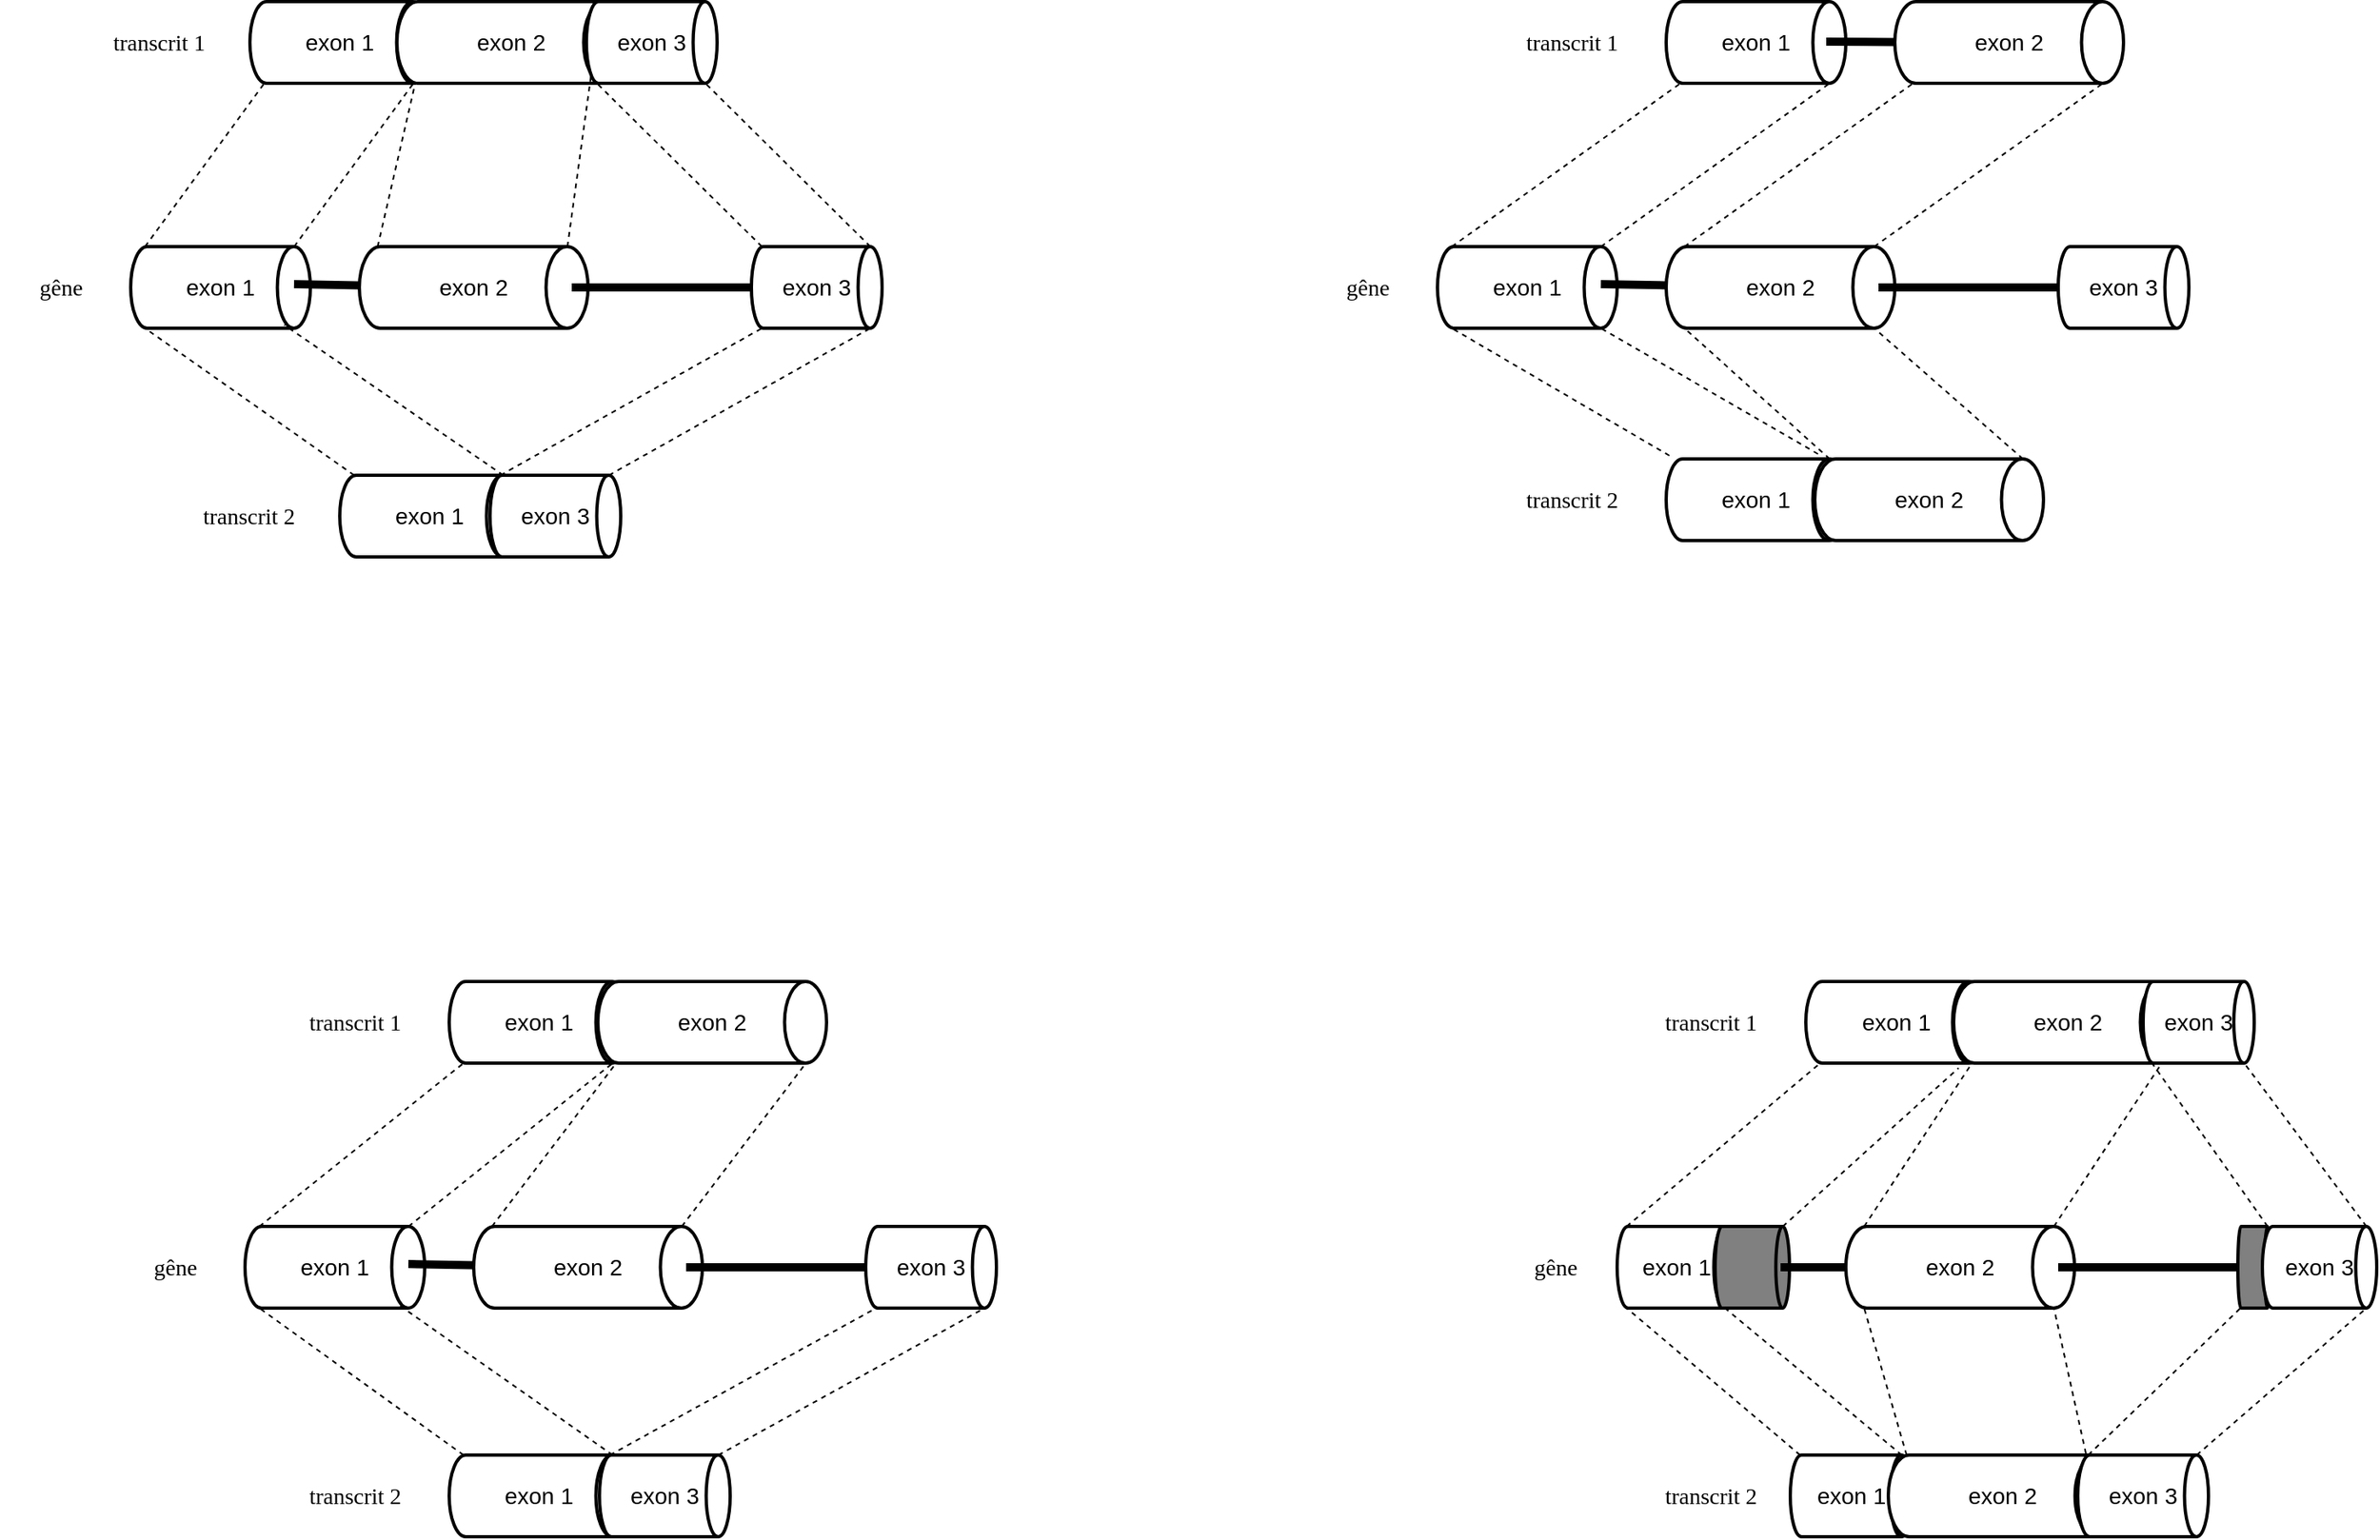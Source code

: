 <mxfile version="24.2.3" type="device">
  <diagram name="Chap1" id="8MCwnKJL2M6YkBLwLRT3">
    <mxGraphModel dx="1434" dy="852" grid="1" gridSize="10" guides="1" tooltips="1" connect="1" arrows="1" fold="1" page="1" pageScale="1" pageWidth="850" pageHeight="1100" background="none" math="0" shadow="0">
      <root>
        <mxCell id="0" />
        <mxCell id="1" parent="0" />
        <mxCell id="i99JaRZohKiQuhW2JAXG-102" value="" style="strokeWidth=2;html=1;shape=mxgraph.flowchart.direct_data;whiteSpace=wrap;labelBackgroundColor=none;fillColor=#808080;fontSize=14;" vertex="1" parent="1">
          <mxGeometry x="1560" y="860" width="20" height="50" as="geometry" />
        </mxCell>
        <mxCell id="i99JaRZohKiQuhW2JAXG-124" value="exon 1" style="strokeWidth=2;html=1;shape=mxgraph.flowchart.direct_data;whiteSpace=wrap;labelBackgroundColor=none;fontSize=14;" vertex="1" parent="1">
          <mxGeometry x="1295.5" y="710" width="110" height="50" as="geometry" />
        </mxCell>
        <mxCell id="i99JaRZohKiQuhW2JAXG-73" value="exon 3" style="strokeWidth=2;html=1;shape=mxgraph.flowchart.direct_data;whiteSpace=wrap;labelBackgroundColor=none;fontSize=14;" vertex="1" parent="1">
          <mxGeometry x="1575" y="860" width="70" height="50" as="geometry" />
        </mxCell>
        <mxCell id="i99JaRZohKiQuhW2JAXG-83" value="exon 2" style="strokeWidth=2;html=1;shape=mxgraph.flowchart.direct_data;whiteSpace=wrap;labelBackgroundColor=none;fontSize=14;" vertex="1" parent="1">
          <mxGeometry x="1386" y="710" width="140" height="50" as="geometry" />
        </mxCell>
        <mxCell id="i99JaRZohKiQuhW2JAXG-91" value="exon 3" style="strokeWidth=2;html=1;shape=mxgraph.flowchart.direct_data;whiteSpace=wrap;labelBackgroundColor=none;fontSize=14;align=center;" vertex="1" parent="1">
          <mxGeometry x="1502" y="710" width="68" height="50" as="geometry" />
        </mxCell>
        <mxCell id="i99JaRZohKiQuhW2JAXG-2" value="exon 1" style="strokeWidth=2;html=1;shape=mxgraph.flowchart.direct_data;whiteSpace=wrap;labelBackgroundColor=none;fontSize=14;" vertex="1" parent="1">
          <mxGeometry x="270" y="260" width="110" height="50" as="geometry" />
        </mxCell>
        <mxCell id="i99JaRZohKiQuhW2JAXG-3" value="exon 2" style="strokeWidth=2;html=1;shape=mxgraph.flowchart.direct_data;whiteSpace=wrap;labelBackgroundColor=none;fontSize=14;" vertex="1" parent="1">
          <mxGeometry x="410" y="260" width="140" height="50" as="geometry" />
        </mxCell>
        <mxCell id="i99JaRZohKiQuhW2JAXG-4" value="exon 3" style="strokeWidth=2;html=1;shape=mxgraph.flowchart.direct_data;whiteSpace=wrap;labelBackgroundColor=none;fontSize=14;" vertex="1" parent="1">
          <mxGeometry x="650" y="260" width="80" height="50" as="geometry" />
        </mxCell>
        <mxCell id="i99JaRZohKiQuhW2JAXG-5" value="" style="endArrow=none;html=1;rounded=0;strokeWidth=5;labelBackgroundColor=none;fontColor=default;fontSize=14;" edge="1" parent="1" target="i99JaRZohKiQuhW2JAXG-3">
          <mxGeometry width="50" height="50" relative="1" as="geometry">
            <mxPoint x="370" y="283" as="sourcePoint" />
            <mxPoint x="410" y="285.105" as="targetPoint" />
          </mxGeometry>
        </mxCell>
        <mxCell id="i99JaRZohKiQuhW2JAXG-6" value="" style="endArrow=none;html=1;rounded=0;strokeWidth=5;entryX=0;entryY=0.5;entryDx=0;entryDy=0;entryPerimeter=0;labelBackgroundColor=none;fontColor=default;fontSize=14;" edge="1" parent="1" target="i99JaRZohKiQuhW2JAXG-4">
          <mxGeometry width="50" height="50" relative="1" as="geometry">
            <mxPoint x="540" y="285" as="sourcePoint" />
            <mxPoint x="550" y="285.5" as="targetPoint" />
          </mxGeometry>
        </mxCell>
        <mxCell id="i99JaRZohKiQuhW2JAXG-14" value="exon 1" style="strokeWidth=2;html=1;shape=mxgraph.flowchart.direct_data;whiteSpace=wrap;labelBackgroundColor=none;fontSize=14;" vertex="1" parent="1">
          <mxGeometry x="398" y="400" width="110" height="50" as="geometry" />
        </mxCell>
        <mxCell id="i99JaRZohKiQuhW2JAXG-16" value="exon 3" style="strokeWidth=2;html=1;shape=mxgraph.flowchart.direct_data;whiteSpace=wrap;labelBackgroundColor=none;fontSize=14;" vertex="1" parent="1">
          <mxGeometry x="490" y="400" width="80" height="50" as="geometry" />
        </mxCell>
        <mxCell id="i99JaRZohKiQuhW2JAXG-21" value="" style="endArrow=none;html=1;rounded=0;entryX=0.08;entryY=1;entryDx=0;entryDy=0;entryPerimeter=0;exitX=0.08;exitY=0;exitDx=0;exitDy=0;exitPerimeter=0;curved=0;labelBackgroundColor=none;fontColor=default;dashed=1;fontSize=14;" edge="1" parent="1" source="i99JaRZohKiQuhW2JAXG-14" target="i99JaRZohKiQuhW2JAXG-2">
          <mxGeometry width="50" height="50" relative="1" as="geometry">
            <mxPoint x="420" y="400" as="sourcePoint" />
            <mxPoint x="470" y="350" as="targetPoint" />
          </mxGeometry>
        </mxCell>
        <mxCell id="i99JaRZohKiQuhW2JAXG-22" value="" style="endArrow=none;html=1;rounded=0;entryX=0.855;entryY=0.96;entryDx=0;entryDy=0;entryPerimeter=0;exitX=0.91;exitY=0;exitDx=0;exitDy=0;exitPerimeter=0;labelBackgroundColor=none;fontColor=default;dashed=1;fontSize=14;" edge="1" parent="1" source="i99JaRZohKiQuhW2JAXG-14" target="i99JaRZohKiQuhW2JAXG-2">
          <mxGeometry width="50" height="50" relative="1" as="geometry">
            <mxPoint x="420" y="400" as="sourcePoint" />
            <mxPoint x="470" y="350" as="targetPoint" />
          </mxGeometry>
        </mxCell>
        <mxCell id="i99JaRZohKiQuhW2JAXG-23" value="" style="endArrow=none;html=1;rounded=0;entryX=0.08;entryY=1;entryDx=0;entryDy=0;entryPerimeter=0;exitX=0.08;exitY=0;exitDx=0;exitDy=0;exitPerimeter=0;labelBackgroundColor=none;fontColor=default;dashed=1;fontSize=14;" edge="1" parent="1" source="i99JaRZohKiQuhW2JAXG-16" target="i99JaRZohKiQuhW2JAXG-4">
          <mxGeometry width="50" height="50" relative="1" as="geometry">
            <mxPoint x="429" y="380" as="sourcePoint" />
            <mxPoint x="289" y="320" as="targetPoint" />
          </mxGeometry>
        </mxCell>
        <mxCell id="i99JaRZohKiQuhW2JAXG-24" value="" style="endArrow=none;html=1;rounded=0;entryX=0.91;entryY=1;entryDx=0;entryDy=0;entryPerimeter=0;exitX=0.91;exitY=0;exitDx=0;exitDy=0;exitPerimeter=0;labelBackgroundColor=none;fontColor=default;dashed=1;fontSize=14;" edge="1" parent="1" source="i99JaRZohKiQuhW2JAXG-16" target="i99JaRZohKiQuhW2JAXG-4">
          <mxGeometry width="50" height="50" relative="1" as="geometry">
            <mxPoint x="439" y="390" as="sourcePoint" />
            <mxPoint x="299" y="330" as="targetPoint" />
          </mxGeometry>
        </mxCell>
        <mxCell id="i99JaRZohKiQuhW2JAXG-25" value="exon 1" style="strokeWidth=2;html=1;shape=mxgraph.flowchart.direct_data;whiteSpace=wrap;labelBackgroundColor=none;fontSize=14;" vertex="1" parent="1">
          <mxGeometry x="340" y="860" width="110" height="50" as="geometry" />
        </mxCell>
        <mxCell id="i99JaRZohKiQuhW2JAXG-26" value="exon 2" style="strokeWidth=2;html=1;shape=mxgraph.flowchart.direct_data;whiteSpace=wrap;labelBackgroundColor=none;fontSize=14;" vertex="1" parent="1">
          <mxGeometry x="480" y="860" width="140" height="50" as="geometry" />
        </mxCell>
        <mxCell id="i99JaRZohKiQuhW2JAXG-27" value="exon 3" style="strokeWidth=2;html=1;shape=mxgraph.flowchart.direct_data;whiteSpace=wrap;labelBackgroundColor=none;fontSize=14;" vertex="1" parent="1">
          <mxGeometry x="720" y="860" width="80" height="50" as="geometry" />
        </mxCell>
        <mxCell id="i99JaRZohKiQuhW2JAXG-28" value="" style="endArrow=none;html=1;rounded=0;strokeWidth=5;labelBackgroundColor=none;fontColor=default;fontSize=14;" edge="1" parent="1" target="i99JaRZohKiQuhW2JAXG-26">
          <mxGeometry width="50" height="50" relative="1" as="geometry">
            <mxPoint x="440" y="883" as="sourcePoint" />
            <mxPoint x="480" y="885.105" as="targetPoint" />
          </mxGeometry>
        </mxCell>
        <mxCell id="i99JaRZohKiQuhW2JAXG-29" value="" style="endArrow=none;html=1;rounded=0;strokeWidth=5;entryX=0;entryY=0.5;entryDx=0;entryDy=0;entryPerimeter=0;labelBackgroundColor=none;fontColor=default;fontSize=14;" edge="1" parent="1" target="i99JaRZohKiQuhW2JAXG-27">
          <mxGeometry width="50" height="50" relative="1" as="geometry">
            <mxPoint x="610" y="885" as="sourcePoint" />
            <mxPoint x="620" y="885.5" as="targetPoint" />
          </mxGeometry>
        </mxCell>
        <mxCell id="i99JaRZohKiQuhW2JAXG-30" value="exon 1" style="strokeWidth=2;html=1;shape=mxgraph.flowchart.direct_data;whiteSpace=wrap;labelBackgroundColor=none;fontSize=14;" vertex="1" parent="1">
          <mxGeometry x="465" y="1000" width="110" height="50" as="geometry" />
        </mxCell>
        <mxCell id="i99JaRZohKiQuhW2JAXG-31" value="exon 3" style="strokeWidth=2;html=1;shape=mxgraph.flowchart.direct_data;whiteSpace=wrap;labelBackgroundColor=none;fontSize=14;" vertex="1" parent="1">
          <mxGeometry x="557" y="1000" width="80" height="50" as="geometry" />
        </mxCell>
        <mxCell id="i99JaRZohKiQuhW2JAXG-32" value="" style="endArrow=none;html=1;rounded=0;entryX=0.08;entryY=1;entryDx=0;entryDy=0;entryPerimeter=0;exitX=0.08;exitY=0;exitDx=0;exitDy=0;exitPerimeter=0;curved=0;labelBackgroundColor=none;fontColor=default;dashed=1;strokeWidth=1;fontSize=14;" edge="1" parent="1" source="i99JaRZohKiQuhW2JAXG-30" target="i99JaRZohKiQuhW2JAXG-25">
          <mxGeometry width="50" height="50" relative="1" as="geometry">
            <mxPoint x="490" y="1000" as="sourcePoint" />
            <mxPoint x="540" y="950" as="targetPoint" />
          </mxGeometry>
        </mxCell>
        <mxCell id="i99JaRZohKiQuhW2JAXG-33" value="" style="endArrow=none;html=1;rounded=0;entryX=0.855;entryY=0.96;entryDx=0;entryDy=0;entryPerimeter=0;exitX=0.91;exitY=0;exitDx=0;exitDy=0;exitPerimeter=0;labelBackgroundColor=none;fontColor=default;dashed=1;strokeWidth=1;fontSize=14;" edge="1" parent="1" source="i99JaRZohKiQuhW2JAXG-30" target="i99JaRZohKiQuhW2JAXG-25">
          <mxGeometry width="50" height="50" relative="1" as="geometry">
            <mxPoint x="490" y="1000" as="sourcePoint" />
            <mxPoint x="540" y="950" as="targetPoint" />
          </mxGeometry>
        </mxCell>
        <mxCell id="i99JaRZohKiQuhW2JAXG-34" value="" style="endArrow=none;html=1;rounded=0;entryX=0.08;entryY=1;entryDx=0;entryDy=0;entryPerimeter=0;exitX=0.08;exitY=0;exitDx=0;exitDy=0;exitPerimeter=0;labelBackgroundColor=none;fontColor=default;dashed=1;strokeWidth=1;fontSize=14;" edge="1" parent="1" source="i99JaRZohKiQuhW2JAXG-31" target="i99JaRZohKiQuhW2JAXG-27">
          <mxGeometry width="50" height="50" relative="1" as="geometry">
            <mxPoint x="499" y="980" as="sourcePoint" />
            <mxPoint x="359" y="920" as="targetPoint" />
          </mxGeometry>
        </mxCell>
        <mxCell id="i99JaRZohKiQuhW2JAXG-35" value="" style="endArrow=none;html=1;rounded=0;entryX=0.91;entryY=1;entryDx=0;entryDy=0;entryPerimeter=0;exitX=0.91;exitY=0;exitDx=0;exitDy=0;exitPerimeter=0;labelBackgroundColor=none;fontColor=default;dashed=1;strokeWidth=1;fontSize=14;" edge="1" parent="1" source="i99JaRZohKiQuhW2JAXG-31" target="i99JaRZohKiQuhW2JAXG-27">
          <mxGeometry width="50" height="50" relative="1" as="geometry">
            <mxPoint x="509" y="990" as="sourcePoint" />
            <mxPoint x="369" y="930" as="targetPoint" />
          </mxGeometry>
        </mxCell>
        <mxCell id="i99JaRZohKiQuhW2JAXG-36" value="exon 1" style="strokeWidth=2;html=1;shape=mxgraph.flowchart.direct_data;whiteSpace=wrap;labelBackgroundColor=none;fontSize=14;" vertex="1" parent="1">
          <mxGeometry x="465" y="710" width="110" height="50" as="geometry" />
        </mxCell>
        <mxCell id="i99JaRZohKiQuhW2JAXG-37" value="exon 2" style="strokeWidth=2;html=1;shape=mxgraph.flowchart.direct_data;whiteSpace=wrap;labelBackgroundColor=none;fontSize=14;" vertex="1" parent="1">
          <mxGeometry x="556" y="710" width="140" height="50" as="geometry" />
        </mxCell>
        <mxCell id="i99JaRZohKiQuhW2JAXG-38" value="" style="endArrow=none;html=1;rounded=0;entryX=0.08;entryY=1;entryDx=0;entryDy=0;entryPerimeter=0;exitX=0.08;exitY=0;exitDx=0;exitDy=0;exitPerimeter=0;labelBackgroundColor=none;fontColor=default;strokeWidth=1;dashed=1;fontSize=14;" edge="1" parent="1" source="i99JaRZohKiQuhW2JAXG-25" target="i99JaRZohKiQuhW2JAXG-36">
          <mxGeometry width="50" height="50" relative="1" as="geometry">
            <mxPoint x="575" y="1010" as="sourcePoint" />
            <mxPoint x="444" y="918" as="targetPoint" />
          </mxGeometry>
        </mxCell>
        <mxCell id="i99JaRZohKiQuhW2JAXG-39" value="" style="endArrow=none;html=1;rounded=0;entryX=0.91;entryY=1;entryDx=0;entryDy=0;entryPerimeter=0;exitX=0.91;exitY=0;exitDx=0;exitDy=0;exitPerimeter=0;labelBackgroundColor=none;fontColor=default;strokeWidth=1;dashed=1;fontSize=14;" edge="1" parent="1" source="i99JaRZohKiQuhW2JAXG-25" target="i99JaRZohKiQuhW2JAXG-36">
          <mxGeometry width="50" height="50" relative="1" as="geometry">
            <mxPoint x="585" y="1020" as="sourcePoint" />
            <mxPoint x="454" y="928" as="targetPoint" />
          </mxGeometry>
        </mxCell>
        <mxCell id="i99JaRZohKiQuhW2JAXG-40" value="" style="endArrow=none;html=1;rounded=0;entryX=0.08;entryY=1;entryDx=0;entryDy=0;entryPerimeter=0;exitX=0.08;exitY=0;exitDx=0;exitDy=0;exitPerimeter=0;labelBackgroundColor=none;fontColor=default;dashed=1;strokeWidth=1;fontSize=14;" edge="1" parent="1" source="i99JaRZohKiQuhW2JAXG-26" target="i99JaRZohKiQuhW2JAXG-37">
          <mxGeometry width="50" height="50" relative="1" as="geometry">
            <mxPoint x="595" y="1030" as="sourcePoint" />
            <mxPoint x="464" y="938" as="targetPoint" />
          </mxGeometry>
        </mxCell>
        <mxCell id="i99JaRZohKiQuhW2JAXG-41" value="" style="endArrow=none;html=1;rounded=0;entryX=0.91;entryY=1;entryDx=0;entryDy=0;entryPerimeter=0;exitX=0.91;exitY=0;exitDx=0;exitDy=0;exitPerimeter=0;labelBackgroundColor=none;fontColor=default;dashed=1;strokeWidth=1;fontSize=14;" edge="1" parent="1" source="i99JaRZohKiQuhW2JAXG-26" target="i99JaRZohKiQuhW2JAXG-37">
          <mxGeometry width="50" height="50" relative="1" as="geometry">
            <mxPoint x="605" y="1040" as="sourcePoint" />
            <mxPoint x="474" y="948" as="targetPoint" />
          </mxGeometry>
        </mxCell>
        <mxCell id="i99JaRZohKiQuhW2JAXG-42" value="&lt;font style=&quot;font-size: 14px;&quot; face=&quot;Verdana&quot;&gt;transcrit 1&lt;/font&gt;" style="text;html=1;align=center;verticalAlign=middle;whiteSpace=wrap;rounded=0;fontSize=14;" vertex="1" parent="1">
          <mxGeometry x="370" y="720" width="75" height="30" as="geometry" />
        </mxCell>
        <mxCell id="i99JaRZohKiQuhW2JAXG-43" value="&lt;font style=&quot;font-size: 14px;&quot; face=&quot;Verdana&quot;&gt;transcrit 2&lt;/font&gt;" style="text;html=1;align=center;verticalAlign=middle;whiteSpace=wrap;rounded=0;fontSize=14;" vertex="1" parent="1">
          <mxGeometry x="370" y="1010" width="75" height="30" as="geometry" />
        </mxCell>
        <mxCell id="i99JaRZohKiQuhW2JAXG-44" value="&lt;font style=&quot;font-size: 14px;&quot; face=&quot;Verdana&quot;&gt;gêne&lt;/font&gt;" style="text;html=1;align=center;verticalAlign=middle;whiteSpace=wrap;rounded=0;fontSize=14;" vertex="1" parent="1">
          <mxGeometry x="260" y="870" width="75" height="30" as="geometry" />
        </mxCell>
        <mxCell id="i99JaRZohKiQuhW2JAXG-45" value="&lt;font style=&quot;font-size: 14px;&quot; face=&quot;Verdana&quot;&gt;gêne&lt;/font&gt;" style="text;html=1;align=center;verticalAlign=middle;whiteSpace=wrap;rounded=0;fontSize=14;" vertex="1" parent="1">
          <mxGeometry x="190" y="270" width="75" height="30" as="geometry" />
        </mxCell>
        <mxCell id="i99JaRZohKiQuhW2JAXG-46" value="&lt;font style=&quot;font-size: 14px;&quot; face=&quot;Verdana&quot;&gt;transcrit 1&lt;/font&gt;" style="text;html=1;align=center;verticalAlign=middle;whiteSpace=wrap;rounded=0;fontSize=14;" vertex="1" parent="1">
          <mxGeometry x="250" y="120" width="75" height="30" as="geometry" />
        </mxCell>
        <mxCell id="i99JaRZohKiQuhW2JAXG-47" value="exon 1" style="strokeWidth=2;html=1;shape=mxgraph.flowchart.direct_data;whiteSpace=wrap;labelBackgroundColor=none;fontSize=14;" vertex="1" parent="1">
          <mxGeometry x="1070" y="260" width="110" height="50" as="geometry" />
        </mxCell>
        <mxCell id="i99JaRZohKiQuhW2JAXG-48" value="exon 2" style="strokeWidth=2;html=1;shape=mxgraph.flowchart.direct_data;whiteSpace=wrap;labelBackgroundColor=none;fontSize=14;" vertex="1" parent="1">
          <mxGeometry x="1210" y="260" width="140" height="50" as="geometry" />
        </mxCell>
        <mxCell id="i99JaRZohKiQuhW2JAXG-49" value="exon 3" style="strokeWidth=2;html=1;shape=mxgraph.flowchart.direct_data;whiteSpace=wrap;labelBackgroundColor=none;fontSize=14;" vertex="1" parent="1">
          <mxGeometry x="1450" y="260" width="80" height="50" as="geometry" />
        </mxCell>
        <mxCell id="i99JaRZohKiQuhW2JAXG-50" value="" style="endArrow=none;html=1;rounded=0;strokeWidth=5;labelBackgroundColor=none;fontColor=default;fontSize=14;" edge="1" parent="1" target="i99JaRZohKiQuhW2JAXG-48">
          <mxGeometry width="50" height="50" relative="1" as="geometry">
            <mxPoint x="1170" y="283" as="sourcePoint" />
            <mxPoint x="1210" y="285.105" as="targetPoint" />
          </mxGeometry>
        </mxCell>
        <mxCell id="i99JaRZohKiQuhW2JAXG-51" value="" style="endArrow=none;html=1;rounded=0;strokeWidth=5;entryX=0;entryY=0.5;entryDx=0;entryDy=0;entryPerimeter=0;labelBackgroundColor=none;fontColor=default;fontSize=14;" edge="1" parent="1" target="i99JaRZohKiQuhW2JAXG-49">
          <mxGeometry width="50" height="50" relative="1" as="geometry">
            <mxPoint x="1340" y="285" as="sourcePoint" />
            <mxPoint x="1350" y="285.5" as="targetPoint" />
          </mxGeometry>
        </mxCell>
        <mxCell id="i99JaRZohKiQuhW2JAXG-58" value="exon 1" style="strokeWidth=2;html=1;shape=mxgraph.flowchart.direct_data;whiteSpace=wrap;labelBackgroundColor=none;fontSize=14;" vertex="1" parent="1">
          <mxGeometry x="1210" y="110" width="110" height="50" as="geometry" />
        </mxCell>
        <mxCell id="i99JaRZohKiQuhW2JAXG-59" value="exon 2" style="strokeWidth=2;html=1;shape=mxgraph.flowchart.direct_data;whiteSpace=wrap;labelBackgroundColor=none;fontSize=14;" vertex="1" parent="1">
          <mxGeometry x="1350" y="110" width="140" height="50" as="geometry" />
        </mxCell>
        <mxCell id="i99JaRZohKiQuhW2JAXG-60" value="" style="endArrow=none;html=1;rounded=0;entryX=0.08;entryY=1;entryDx=0;entryDy=0;entryPerimeter=0;exitX=0.08;exitY=0;exitDx=0;exitDy=0;exitPerimeter=0;labelBackgroundColor=none;fontColor=default;strokeWidth=1;dashed=1;fontSize=14;" edge="1" parent="1" source="i99JaRZohKiQuhW2JAXG-47" target="i99JaRZohKiQuhW2JAXG-58">
          <mxGeometry width="50" height="50" relative="1" as="geometry">
            <mxPoint x="1305" y="400" as="sourcePoint" />
            <mxPoint x="1174" y="308" as="targetPoint" />
          </mxGeometry>
        </mxCell>
        <mxCell id="i99JaRZohKiQuhW2JAXG-61" value="" style="endArrow=none;html=1;rounded=0;entryX=0.91;entryY=1;entryDx=0;entryDy=0;entryPerimeter=0;exitX=0.91;exitY=0;exitDx=0;exitDy=0;exitPerimeter=0;labelBackgroundColor=none;fontColor=default;strokeWidth=1;dashed=1;fontSize=14;" edge="1" parent="1" source="i99JaRZohKiQuhW2JAXG-47" target="i99JaRZohKiQuhW2JAXG-58">
          <mxGeometry width="50" height="50" relative="1" as="geometry">
            <mxPoint x="1315" y="410" as="sourcePoint" />
            <mxPoint x="1184" y="318" as="targetPoint" />
          </mxGeometry>
        </mxCell>
        <mxCell id="i99JaRZohKiQuhW2JAXG-62" value="" style="endArrow=none;html=1;rounded=0;entryX=0.08;entryY=1;entryDx=0;entryDy=0;entryPerimeter=0;exitX=0.08;exitY=0;exitDx=0;exitDy=0;exitPerimeter=0;labelBackgroundColor=none;fontColor=default;dashed=1;strokeWidth=1;fontSize=14;" edge="1" parent="1" source="i99JaRZohKiQuhW2JAXG-48" target="i99JaRZohKiQuhW2JAXG-59">
          <mxGeometry width="50" height="50" relative="1" as="geometry">
            <mxPoint x="1325" y="420" as="sourcePoint" />
            <mxPoint x="1194" y="328" as="targetPoint" />
          </mxGeometry>
        </mxCell>
        <mxCell id="i99JaRZohKiQuhW2JAXG-63" value="" style="endArrow=none;html=1;rounded=0;entryX=0.91;entryY=1;entryDx=0;entryDy=0;entryPerimeter=0;exitX=0.91;exitY=0;exitDx=0;exitDy=0;exitPerimeter=0;labelBackgroundColor=none;fontColor=default;dashed=1;strokeWidth=1;fontSize=14;" edge="1" parent="1" source="i99JaRZohKiQuhW2JAXG-48" target="i99JaRZohKiQuhW2JAXG-59">
          <mxGeometry width="50" height="50" relative="1" as="geometry">
            <mxPoint x="1335" y="430" as="sourcePoint" />
            <mxPoint x="1204" y="338" as="targetPoint" />
          </mxGeometry>
        </mxCell>
        <mxCell id="i99JaRZohKiQuhW2JAXG-64" value="&lt;font style=&quot;font-size: 14px;&quot; face=&quot;Verdana&quot;&gt;transcrit 1&lt;/font&gt;" style="text;html=1;align=center;verticalAlign=middle;whiteSpace=wrap;rounded=0;fontSize=14;" vertex="1" parent="1">
          <mxGeometry x="1115" y="120" width="75" height="30" as="geometry" />
        </mxCell>
        <mxCell id="i99JaRZohKiQuhW2JAXG-66" value="&lt;font style=&quot;font-size: 14px;&quot; face=&quot;Verdana&quot;&gt;gêne&lt;/font&gt;" style="text;html=1;align=center;verticalAlign=middle;whiteSpace=wrap;rounded=0;fontSize=14;" vertex="1" parent="1">
          <mxGeometry x="990" y="270" width="75" height="30" as="geometry" />
        </mxCell>
        <mxCell id="i99JaRZohKiQuhW2JAXG-67" value="" style="endArrow=none;html=1;rounded=0;strokeWidth=5;labelBackgroundColor=none;fontColor=default;fontSize=14;" edge="1" parent="1" target="i99JaRZohKiQuhW2JAXG-59">
          <mxGeometry width="50" height="50" relative="1" as="geometry">
            <mxPoint x="1308" y="134.5" as="sourcePoint" />
            <mxPoint x="1348" y="135.5" as="targetPoint" />
          </mxGeometry>
        </mxCell>
        <mxCell id="i99JaRZohKiQuhW2JAXG-72" value="exon 2" style="strokeWidth=2;html=1;shape=mxgraph.flowchart.direct_data;whiteSpace=wrap;labelBackgroundColor=none;fontSize=14;" vertex="1" parent="1">
          <mxGeometry x="1320" y="860" width="140" height="50" as="geometry" />
        </mxCell>
        <mxCell id="i99JaRZohKiQuhW2JAXG-76" value="exon 1" style="strokeWidth=2;html=1;shape=mxgraph.flowchart.direct_data;whiteSpace=wrap;labelBackgroundColor=none;fontSize=14;" vertex="1" parent="1">
          <mxGeometry x="1286" y="1000" width="75" height="50" as="geometry" />
        </mxCell>
        <mxCell id="i99JaRZohKiQuhW2JAXG-78" value="" style="endArrow=none;html=1;rounded=0;entryX=0.08;entryY=1;entryDx=0;entryDy=0;entryPerimeter=0;exitX=0.08;exitY=0;exitDx=0;exitDy=0;exitPerimeter=0;curved=0;labelBackgroundColor=none;fontColor=default;dashed=1;strokeWidth=1;fontSize=14;" edge="1" parent="1" source="i99JaRZohKiQuhW2JAXG-76" target="i99JaRZohKiQuhW2JAXG-71">
          <mxGeometry width="50" height="50" relative="1" as="geometry">
            <mxPoint x="1330" y="960" as="sourcePoint" />
            <mxPoint x="1380" y="910" as="targetPoint" />
          </mxGeometry>
        </mxCell>
        <mxCell id="i99JaRZohKiQuhW2JAXG-79" value="" style="endArrow=none;html=1;rounded=0;entryX=0.91;entryY=1;entryDx=0;entryDy=0;entryPerimeter=0;labelBackgroundColor=none;fontColor=default;dashed=1;strokeWidth=1;exitX=0.91;exitY=0;exitDx=0;exitDy=0;exitPerimeter=0;fontSize=14;" edge="1" parent="1" source="i99JaRZohKiQuhW2JAXG-76" target="i99JaRZohKiQuhW2JAXG-71">
          <mxGeometry width="50" height="50" relative="1" as="geometry">
            <mxPoint x="1320" y="950" as="sourcePoint" />
            <mxPoint x="1380" y="910" as="targetPoint" />
          </mxGeometry>
        </mxCell>
        <mxCell id="i99JaRZohKiQuhW2JAXG-80" value="" style="endArrow=none;html=1;rounded=0;entryX=0.08;entryY=1;entryDx=0;entryDy=0;entryPerimeter=0;exitX=0.08;exitY=0;exitDx=0;exitDy=0;exitPerimeter=0;labelBackgroundColor=none;fontColor=default;dashed=1;strokeWidth=1;fontSize=14;" edge="1" parent="1" source="i99JaRZohKiQuhW2JAXG-77" target="i99JaRZohKiQuhW2JAXG-102">
          <mxGeometry width="50" height="50" relative="1" as="geometry">
            <mxPoint x="1339" y="940" as="sourcePoint" />
            <mxPoint x="1199" y="880" as="targetPoint" />
          </mxGeometry>
        </mxCell>
        <mxCell id="i99JaRZohKiQuhW2JAXG-81" value="" style="endArrow=none;html=1;rounded=0;entryX=0.91;entryY=1;entryDx=0;entryDy=0;entryPerimeter=0;exitX=0.91;exitY=0;exitDx=0;exitDy=0;exitPerimeter=0;labelBackgroundColor=none;fontColor=default;dashed=1;strokeWidth=1;fontSize=14;" edge="1" parent="1" source="i99JaRZohKiQuhW2JAXG-77" target="i99JaRZohKiQuhW2JAXG-73">
          <mxGeometry width="50" height="50" relative="1" as="geometry">
            <mxPoint x="1349" y="950" as="sourcePoint" />
            <mxPoint x="1209" y="890" as="targetPoint" />
          </mxGeometry>
        </mxCell>
        <mxCell id="i99JaRZohKiQuhW2JAXG-86" value="" style="endArrow=none;html=1;rounded=0;entryX=0.08;entryY=1;entryDx=0;entryDy=0;entryPerimeter=0;exitX=0.08;exitY=0;exitDx=0;exitDy=0;exitPerimeter=0;labelBackgroundColor=none;fontColor=default;dashed=1;strokeWidth=1;fontSize=14;" edge="1" parent="1" source="i99JaRZohKiQuhW2JAXG-72" target="i99JaRZohKiQuhW2JAXG-83">
          <mxGeometry width="50" height="50" relative="1" as="geometry">
            <mxPoint x="1435" y="990" as="sourcePoint" />
            <mxPoint x="1304" y="898" as="targetPoint" />
          </mxGeometry>
        </mxCell>
        <mxCell id="i99JaRZohKiQuhW2JAXG-88" value="&lt;font style=&quot;font-size: 14px;&quot; face=&quot;Verdana&quot;&gt;transcrit 1&lt;/font&gt;" style="text;html=1;align=center;verticalAlign=middle;whiteSpace=wrap;rounded=0;fontSize=14;" vertex="1" parent="1">
          <mxGeometry x="1200" y="720" width="75" height="30" as="geometry" />
        </mxCell>
        <mxCell id="i99JaRZohKiQuhW2JAXG-89" value="&lt;font style=&quot;font-size: 14px;&quot; face=&quot;Verdana&quot;&gt;transcrit 2&lt;/font&gt;" style="text;html=1;align=center;verticalAlign=middle;whiteSpace=wrap;rounded=0;fontSize=14;" vertex="1" parent="1">
          <mxGeometry x="1200" y="1010" width="75" height="30" as="geometry" />
        </mxCell>
        <mxCell id="i99JaRZohKiQuhW2JAXG-90" value="&lt;font style=&quot;font-size: 14px;&quot; face=&quot;Verdana&quot;&gt;gêne&lt;/font&gt;" style="text;html=1;align=center;verticalAlign=middle;whiteSpace=wrap;rounded=0;fontSize=14;" vertex="1" parent="1">
          <mxGeometry x="1105" y="870" width="75" height="30" as="geometry" />
        </mxCell>
        <mxCell id="i99JaRZohKiQuhW2JAXG-93" value="" style="endArrow=none;html=1;rounded=0;labelBackgroundColor=none;fontColor=default;dashed=1;strokeWidth=1;entryX=0.91;entryY=1;entryDx=0;entryDy=0;entryPerimeter=0;exitX=0.91;exitY=0;exitDx=0;exitDy=0;exitPerimeter=0;fontSize=14;" edge="1" parent="1" source="i99JaRZohKiQuhW2JAXG-72" target="i99JaRZohKiQuhW2JAXG-83">
          <mxGeometry width="50" height="50" relative="1" as="geometry">
            <mxPoint x="1478" y="840" as="sourcePoint" />
            <mxPoint x="1528.5" y="710" as="targetPoint" />
          </mxGeometry>
        </mxCell>
        <mxCell id="i99JaRZohKiQuhW2JAXG-95" value="" style="endArrow=none;html=1;rounded=0;entryX=0.08;entryY=1;entryDx=0;entryDy=0;entryPerimeter=0;exitX=0.91;exitY=0;exitDx=0;exitDy=0;exitPerimeter=0;labelBackgroundColor=none;fontColor=default;dashed=1;strokeWidth=1;fontSize=14;" edge="1" parent="1" source="i99JaRZohKiQuhW2JAXG-102" target="i99JaRZohKiQuhW2JAXG-91">
          <mxGeometry width="50" height="50" relative="1" as="geometry">
            <mxPoint x="1416" y="970" as="sourcePoint" />
            <mxPoint x="1576" y="880" as="targetPoint" />
          </mxGeometry>
        </mxCell>
        <mxCell id="i99JaRZohKiQuhW2JAXG-96" value="" style="endArrow=none;html=1;rounded=0;entryX=0.91;entryY=1;entryDx=0;entryDy=0;entryPerimeter=0;labelBackgroundColor=none;fontColor=default;dashed=1;strokeWidth=1;exitX=0.91;exitY=0;exitDx=0;exitDy=0;exitPerimeter=0;fontSize=14;" edge="1" parent="1" source="i99JaRZohKiQuhW2JAXG-73" target="i99JaRZohKiQuhW2JAXG-91">
          <mxGeometry width="50" height="50" relative="1" as="geometry">
            <mxPoint x="1630" y="860" as="sourcePoint" />
            <mxPoint x="1586" y="890" as="targetPoint" />
          </mxGeometry>
        </mxCell>
        <mxCell id="i99JaRZohKiQuhW2JAXG-97" value="exon 2" style="strokeWidth=2;html=1;shape=mxgraph.flowchart.direct_data;whiteSpace=wrap;labelBackgroundColor=none;fontSize=14;" vertex="1" parent="1">
          <mxGeometry x="1346" y="1000" width="140" height="50" as="geometry" />
        </mxCell>
        <mxCell id="i99JaRZohKiQuhW2JAXG-77" value="exon 3" style="strokeWidth=2;html=1;shape=mxgraph.flowchart.direct_data;whiteSpace=wrap;labelBackgroundColor=none;fontSize=14;" vertex="1" parent="1">
          <mxGeometry x="1462" y="1000" width="80" height="50" as="geometry" />
        </mxCell>
        <mxCell id="i99JaRZohKiQuhW2JAXG-100" value="" style="endArrow=none;html=1;rounded=0;entryX=0.91;entryY=1;entryDx=0;entryDy=0;entryPerimeter=0;exitX=0.864;exitY=-0.02;exitDx=0;exitDy=0;exitPerimeter=0;labelBackgroundColor=none;fontColor=default;dashed=1;strokeWidth=1;fontSize=14;" edge="1" parent="1" source="i99JaRZohKiQuhW2JAXG-97" target="i99JaRZohKiQuhW2JAXG-72">
          <mxGeometry width="50" height="50" relative="1" as="geometry">
            <mxPoint x="1550" y="970" as="sourcePoint" />
            <mxPoint x="1643" y="880" as="targetPoint" />
          </mxGeometry>
        </mxCell>
        <mxCell id="i99JaRZohKiQuhW2JAXG-101" value="" style="endArrow=none;html=1;rounded=0;entryX=0.08;entryY=1;entryDx=0;entryDy=0;entryPerimeter=0;exitX=0.08;exitY=0;exitDx=0;exitDy=0;exitPerimeter=0;labelBackgroundColor=none;fontColor=default;dashed=1;strokeWidth=1;fontSize=14;" edge="1" parent="1" source="i99JaRZohKiQuhW2JAXG-97" target="i99JaRZohKiQuhW2JAXG-72">
          <mxGeometry width="50" height="50" relative="1" as="geometry">
            <mxPoint x="1560" y="980" as="sourcePoint" />
            <mxPoint x="1653" y="890" as="targetPoint" />
          </mxGeometry>
        </mxCell>
        <mxCell id="i99JaRZohKiQuhW2JAXG-106" value="exon 1" style="strokeWidth=2;html=1;shape=mxgraph.flowchart.direct_data;whiteSpace=wrap;labelBackgroundColor=none;fontSize=14;" vertex="1" parent="1">
          <mxGeometry x="343" y="110" width="110" height="50" as="geometry" />
        </mxCell>
        <mxCell id="i99JaRZohKiQuhW2JAXG-107" value="exon 2" style="strokeWidth=2;html=1;shape=mxgraph.flowchart.direct_data;whiteSpace=wrap;labelBackgroundColor=none;fontSize=14;" vertex="1" parent="1">
          <mxGeometry x="433" y="110" width="140" height="50" as="geometry" />
        </mxCell>
        <mxCell id="i99JaRZohKiQuhW2JAXG-108" value="exon 3" style="strokeWidth=2;html=1;shape=mxgraph.flowchart.direct_data;whiteSpace=wrap;labelBackgroundColor=none;fontSize=14;" vertex="1" parent="1">
          <mxGeometry x="549" y="110" width="80" height="50" as="geometry" />
        </mxCell>
        <mxCell id="i99JaRZohKiQuhW2JAXG-109" value="" style="endArrow=none;html=1;rounded=0;entryX=0.08;entryY=1;entryDx=0;entryDy=0;entryPerimeter=0;exitX=0.08;exitY=0;exitDx=0;exitDy=0;exitPerimeter=0;labelBackgroundColor=none;fontColor=default;dashed=1;fontSize=14;" edge="1" parent="1" source="i99JaRZohKiQuhW2JAXG-2" target="i99JaRZohKiQuhW2JAXG-106">
          <mxGeometry width="50" height="50" relative="1" as="geometry">
            <mxPoint x="505" y="410" as="sourcePoint" />
            <mxPoint x="374" y="318" as="targetPoint" />
          </mxGeometry>
        </mxCell>
        <mxCell id="i99JaRZohKiQuhW2JAXG-110" value="" style="endArrow=none;html=1;rounded=0;entryX=0.91;entryY=1;entryDx=0;entryDy=0;entryPerimeter=0;exitX=0.91;exitY=0;exitDx=0;exitDy=0;exitPerimeter=0;labelBackgroundColor=none;fontColor=default;dashed=1;fontSize=14;" edge="1" parent="1" source="i99JaRZohKiQuhW2JAXG-2" target="i99JaRZohKiQuhW2JAXG-106">
          <mxGeometry width="50" height="50" relative="1" as="geometry">
            <mxPoint x="515" y="420" as="sourcePoint" />
            <mxPoint x="384" y="328" as="targetPoint" />
          </mxGeometry>
        </mxCell>
        <mxCell id="i99JaRZohKiQuhW2JAXG-111" value="" style="endArrow=none;html=1;rounded=0;entryX=0.08;entryY=1;entryDx=0;entryDy=0;entryPerimeter=0;exitX=0.08;exitY=0;exitDx=0;exitDy=0;exitPerimeter=0;labelBackgroundColor=none;fontColor=default;dashed=1;fontSize=14;" edge="1" parent="1" source="i99JaRZohKiQuhW2JAXG-3" target="i99JaRZohKiQuhW2JAXG-107">
          <mxGeometry width="50" height="50" relative="1" as="geometry">
            <mxPoint x="525" y="430" as="sourcePoint" />
            <mxPoint x="394" y="338" as="targetPoint" />
          </mxGeometry>
        </mxCell>
        <mxCell id="i99JaRZohKiQuhW2JAXG-112" value="" style="endArrow=none;html=1;rounded=0;entryX=0.85;entryY=0.88;entryDx=0;entryDy=0;entryPerimeter=0;exitX=0.91;exitY=0;exitDx=0;exitDy=0;exitPerimeter=0;labelBackgroundColor=none;fontColor=default;dashed=1;fontSize=14;" edge="1" parent="1" source="i99JaRZohKiQuhW2JAXG-3" target="i99JaRZohKiQuhW2JAXG-107">
          <mxGeometry width="50" height="50" relative="1" as="geometry">
            <mxPoint x="535" y="440" as="sourcePoint" />
            <mxPoint x="404" y="348" as="targetPoint" />
          </mxGeometry>
        </mxCell>
        <mxCell id="i99JaRZohKiQuhW2JAXG-113" value="" style="endArrow=none;html=1;rounded=0;entryX=0.08;entryY=1;entryDx=0;entryDy=0;entryPerimeter=0;exitX=0.08;exitY=0;exitDx=0;exitDy=0;exitPerimeter=0;labelBackgroundColor=none;fontColor=default;dashed=1;fontSize=14;" edge="1" parent="1" source="i99JaRZohKiQuhW2JAXG-4" target="i99JaRZohKiQuhW2JAXG-108">
          <mxGeometry width="50" height="50" relative="1" as="geometry">
            <mxPoint x="545" y="450" as="sourcePoint" />
            <mxPoint x="414" y="358" as="targetPoint" />
          </mxGeometry>
        </mxCell>
        <mxCell id="i99JaRZohKiQuhW2JAXG-114" value="" style="endArrow=none;html=1;rounded=0;exitX=0.91;exitY=0;exitDx=0;exitDy=0;exitPerimeter=0;labelBackgroundColor=none;fontColor=default;dashed=1;entryX=0.91;entryY=1;entryDx=0;entryDy=0;entryPerimeter=0;fontSize=14;" edge="1" parent="1" source="i99JaRZohKiQuhW2JAXG-4" target="i99JaRZohKiQuhW2JAXG-108">
          <mxGeometry width="50" height="50" relative="1" as="geometry">
            <mxPoint x="555" y="460" as="sourcePoint" />
            <mxPoint x="550" y="360" as="targetPoint" />
          </mxGeometry>
        </mxCell>
        <mxCell id="i99JaRZohKiQuhW2JAXG-115" value="&lt;font style=&quot;font-size: 14px;&quot; face=&quot;Verdana&quot;&gt;transcrit 2&lt;/font&gt;" style="text;html=1;align=center;verticalAlign=middle;whiteSpace=wrap;rounded=0;fontSize=14;" vertex="1" parent="1">
          <mxGeometry x="305" y="410" width="75" height="30" as="geometry" />
        </mxCell>
        <mxCell id="i99JaRZohKiQuhW2JAXG-116" value="exon 1" style="strokeWidth=2;html=1;shape=mxgraph.flowchart.direct_data;whiteSpace=wrap;labelBackgroundColor=none;fontSize=14;" vertex="1" parent="1">
          <mxGeometry x="1210" y="390" width="110" height="50" as="geometry" />
        </mxCell>
        <mxCell id="i99JaRZohKiQuhW2JAXG-117" value="exon 2" style="strokeWidth=2;html=1;shape=mxgraph.flowchart.direct_data;whiteSpace=wrap;labelBackgroundColor=none;fontSize=14;" vertex="1" parent="1">
          <mxGeometry x="1301" y="390" width="140" height="50" as="geometry" />
        </mxCell>
        <mxCell id="i99JaRZohKiQuhW2JAXG-118" value="" style="endArrow=none;html=1;rounded=0;entryX=0.08;entryY=1;entryDx=0;entryDy=0;entryPerimeter=0;exitX=0.018;exitY=-0.04;exitDx=0;exitDy=0;exitPerimeter=0;labelBackgroundColor=none;fontColor=default;strokeWidth=1;dashed=1;fontSize=14;" edge="1" parent="1" source="i99JaRZohKiQuhW2JAXG-116" target="i99JaRZohKiQuhW2JAXG-47">
          <mxGeometry width="50" height="50" relative="1" as="geometry">
            <mxPoint x="1089" y="270" as="sourcePoint" />
            <mxPoint x="1229" y="170" as="targetPoint" />
          </mxGeometry>
        </mxCell>
        <mxCell id="i99JaRZohKiQuhW2JAXG-119" value="" style="endArrow=none;html=1;rounded=0;entryX=0.91;entryY=1;entryDx=0;entryDy=0;entryPerimeter=0;exitX=0.845;exitY=-0.06;exitDx=0;exitDy=0;exitPerimeter=0;labelBackgroundColor=none;fontColor=default;strokeWidth=1;dashed=1;fontSize=14;" edge="1" parent="1" source="i99JaRZohKiQuhW2JAXG-116" target="i99JaRZohKiQuhW2JAXG-47">
          <mxGeometry width="50" height="50" relative="1" as="geometry">
            <mxPoint x="1099" y="280" as="sourcePoint" />
            <mxPoint x="1239" y="180" as="targetPoint" />
          </mxGeometry>
        </mxCell>
        <mxCell id="i99JaRZohKiQuhW2JAXG-120" value="" style="endArrow=none;html=1;rounded=0;entryX=0.08;entryY=1;entryDx=0;entryDy=0;entryPerimeter=0;exitX=0.91;exitY=0;exitDx=0;exitDy=0;exitPerimeter=0;labelBackgroundColor=none;fontColor=default;strokeWidth=1;dashed=1;fontSize=14;" edge="1" parent="1" source="i99JaRZohKiQuhW2JAXG-116" target="i99JaRZohKiQuhW2JAXG-48">
          <mxGeometry width="50" height="50" relative="1" as="geometry">
            <mxPoint x="1109" y="290" as="sourcePoint" />
            <mxPoint x="1249" y="190" as="targetPoint" />
          </mxGeometry>
        </mxCell>
        <mxCell id="i99JaRZohKiQuhW2JAXG-121" value="" style="endArrow=none;html=1;rounded=0;entryX=0.91;entryY=1;entryDx=0;entryDy=0;entryPerimeter=0;exitX=0.91;exitY=0;exitDx=0;exitDy=0;exitPerimeter=0;labelBackgroundColor=none;fontColor=default;strokeWidth=1;dashed=1;fontSize=14;" edge="1" parent="1" source="i99JaRZohKiQuhW2JAXG-117" target="i99JaRZohKiQuhW2JAXG-48">
          <mxGeometry width="50" height="50" relative="1" as="geometry">
            <mxPoint x="1119" y="300" as="sourcePoint" />
            <mxPoint x="1259" y="200" as="targetPoint" />
          </mxGeometry>
        </mxCell>
        <mxCell id="i99JaRZohKiQuhW2JAXG-122" value="&lt;font style=&quot;font-size: 14px;&quot; face=&quot;Verdana&quot;&gt;transcrit 2&lt;/font&gt;" style="text;html=1;align=center;verticalAlign=middle;whiteSpace=wrap;rounded=0;fontSize=14;" vertex="1" parent="1">
          <mxGeometry x="1115" y="400" width="75" height="30" as="geometry" />
        </mxCell>
        <mxCell id="i99JaRZohKiQuhW2JAXG-71" value="exon 1" style="strokeWidth=2;html=1;shape=mxgraph.flowchart.direct_data;whiteSpace=wrap;labelBackgroundColor=none;fontSize=14;" vertex="1" parent="1">
          <mxGeometry x="1180" y="860" width="72.5" height="50" as="geometry" />
        </mxCell>
        <mxCell id="i99JaRZohKiQuhW2JAXG-99" value="" style="strokeWidth=2;html=1;shape=mxgraph.flowchart.direct_data;whiteSpace=wrap;labelBackgroundColor=none;fillColor=#808080;fontSize=14;" vertex="1" parent="1">
          <mxGeometry x="1240" y="860" width="45.5" height="50" as="geometry" />
        </mxCell>
        <mxCell id="i99JaRZohKiQuhW2JAXG-125" value="" style="endArrow=none;html=1;rounded=0;entryX=0.08;entryY=1;entryDx=0;entryDy=0;entryPerimeter=0;exitX=0.08;exitY=0;exitDx=0;exitDy=0;exitPerimeter=0;curved=0;labelBackgroundColor=none;fontColor=default;dashed=1;strokeWidth=1;fontSize=14;" edge="1" parent="1" source="i99JaRZohKiQuhW2JAXG-71" target="i99JaRZohKiQuhW2JAXG-124">
          <mxGeometry width="50" height="50" relative="1" as="geometry">
            <mxPoint x="1302" y="1010" as="sourcePoint" />
            <mxPoint x="1196" y="920" as="targetPoint" />
          </mxGeometry>
        </mxCell>
        <mxCell id="i99JaRZohKiQuhW2JAXG-126" value="" style="endArrow=none;html=1;rounded=0;entryX=0.85;entryY=1.06;entryDx=0;entryDy=0;entryPerimeter=0;exitX=0.91;exitY=0;exitDx=0;exitDy=0;exitPerimeter=0;curved=0;labelBackgroundColor=none;fontColor=default;dashed=1;strokeWidth=1;fontSize=14;" edge="1" parent="1" source="i99JaRZohKiQuhW2JAXG-99" target="i99JaRZohKiQuhW2JAXG-124">
          <mxGeometry width="50" height="50" relative="1" as="geometry">
            <mxPoint x="1312" y="1020" as="sourcePoint" />
            <mxPoint x="1206" y="930" as="targetPoint" />
          </mxGeometry>
        </mxCell>
        <mxCell id="i99JaRZohKiQuhW2JAXG-75" value="" style="endArrow=none;html=1;rounded=0;strokeWidth=5;labelBackgroundColor=none;fontColor=default;entryX=0;entryY=0.5;entryDx=0;entryDy=0;entryPerimeter=0;fontSize=14;" edge="1" parent="1" target="i99JaRZohKiQuhW2JAXG-102">
          <mxGeometry width="50" height="50" relative="1" as="geometry">
            <mxPoint x="1450" y="885" as="sourcePoint" />
            <mxPoint x="1570" y="885" as="targetPoint" />
          </mxGeometry>
        </mxCell>
        <mxCell id="i99JaRZohKiQuhW2JAXG-74" value="" style="endArrow=none;html=1;rounded=0;strokeWidth=5;labelBackgroundColor=none;fontColor=default;exitX=0.88;exitY=0.5;exitDx=0;exitDy=0;exitPerimeter=0;fontSize=14;" edge="1" parent="1" target="i99JaRZohKiQuhW2JAXG-72" source="i99JaRZohKiQuhW2JAXG-99">
          <mxGeometry width="50" height="50" relative="1" as="geometry">
            <mxPoint x="1280" y="890" as="sourcePoint" />
            <mxPoint x="1320" y="885.105" as="targetPoint" />
          </mxGeometry>
        </mxCell>
      </root>
    </mxGraphModel>
  </diagram>
</mxfile>
